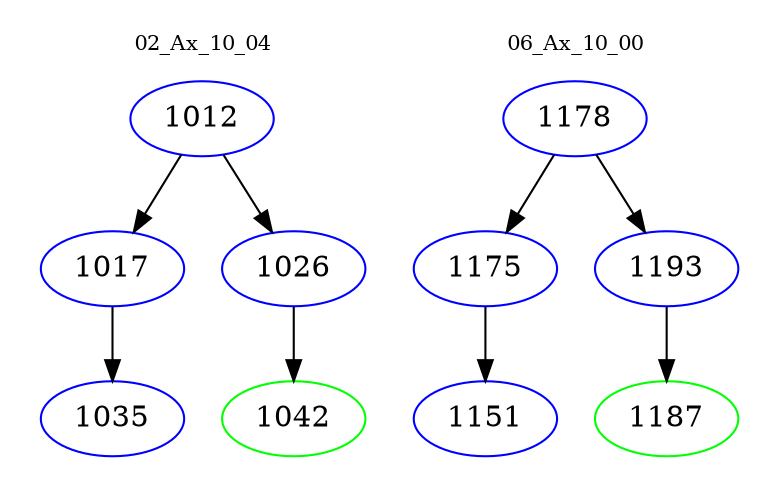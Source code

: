 digraph{
subgraph cluster_0 {
color = white
label = "02_Ax_10_04";
fontsize=10;
T0_1012 [label="1012", color="blue"]
T0_1012 -> T0_1017 [color="black"]
T0_1017 [label="1017", color="blue"]
T0_1017 -> T0_1035 [color="black"]
T0_1035 [label="1035", color="blue"]
T0_1012 -> T0_1026 [color="black"]
T0_1026 [label="1026", color="blue"]
T0_1026 -> T0_1042 [color="black"]
T0_1042 [label="1042", color="green"]
}
subgraph cluster_1 {
color = white
label = "06_Ax_10_00";
fontsize=10;
T1_1178 [label="1178", color="blue"]
T1_1178 -> T1_1175 [color="black"]
T1_1175 [label="1175", color="blue"]
T1_1175 -> T1_1151 [color="black"]
T1_1151 [label="1151", color="blue"]
T1_1178 -> T1_1193 [color="black"]
T1_1193 [label="1193", color="blue"]
T1_1193 -> T1_1187 [color="black"]
T1_1187 [label="1187", color="green"]
}
}
